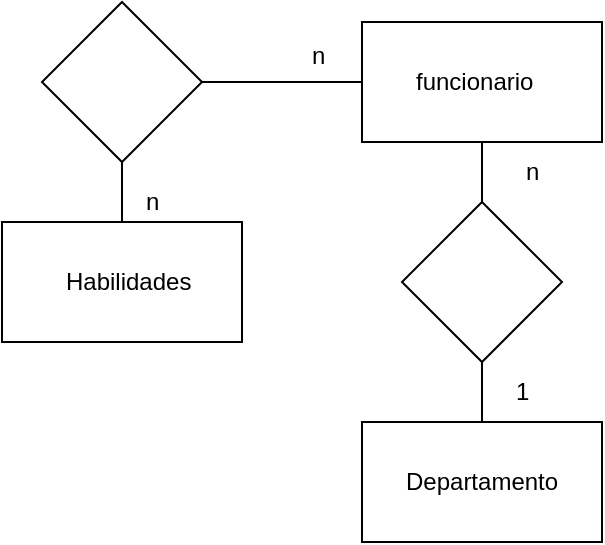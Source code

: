 <mxfile version="10.9.5" type="device"><diagram id="TfVxgCH1EW3h5T7Kf536" name="modelo conceitual"><mxGraphModel dx="1166" dy="628" grid="1" gridSize="10" guides="1" tooltips="1" connect="1" arrows="1" fold="1" page="1" pageScale="1" pageWidth="827" pageHeight="1169" math="0" shadow="0"><root><mxCell id="0"/><mxCell id="1" parent="0"/><mxCell id="eTnpmOj_eT5NvlI9ZSe9-1" value="&lt;span style=&quot;font-family: &amp;#34;helvetica&amp;#34; , &amp;#34;arial&amp;#34; , sans-serif ; font-size: 0px&quot;&gt;ff&lt;/span&gt;" style="rounded=0;whiteSpace=wrap;html=1;" parent="1" vertex="1"><mxGeometry x="230" y="210" width="120" height="60" as="geometry"/></mxCell><mxCell id="eTnpmOj_eT5NvlI9ZSe9-2" value="" style="endArrow=none;html=1;entryX=0.5;entryY=0;entryDx=0;entryDy=0;exitX=0.5;exitY=1;exitDx=0;exitDy=0;" parent="1" source="eTnpmOj_eT5NvlI9ZSe9-1" target="eTnpmOj_eT5NvlI9ZSe9-4" edge="1"><mxGeometry width="50" height="50" relative="1" as="geometry"><mxPoint x="260" y="350" as="sourcePoint"/><mxPoint x="290" y="320" as="targetPoint"/></mxGeometry></mxCell><mxCell id="eTnpmOj_eT5NvlI9ZSe9-4" value="" style="rhombus;whiteSpace=wrap;html=1;" parent="1" vertex="1"><mxGeometry x="250" y="300" width="80" height="80" as="geometry"/></mxCell><mxCell id="eTnpmOj_eT5NvlI9ZSe9-5" value="" style="endArrow=none;html=1;entryX=0.5;entryY=0;entryDx=0;entryDy=0;exitX=0.5;exitY=1;exitDx=0;exitDy=0;" parent="1" target="eTnpmOj_eT5NvlI9ZSe9-7" edge="1"><mxGeometry width="50" height="50" relative="1" as="geometry"><mxPoint x="290" y="380" as="sourcePoint"/><mxPoint x="290" y="410" as="targetPoint"/></mxGeometry></mxCell><mxCell id="eTnpmOj_eT5NvlI9ZSe9-7" value="&lt;span style=&quot;font-family: &amp;#34;helvetica&amp;#34; , &amp;#34;arial&amp;#34; , sans-serif ; font-size: 0px&quot;&gt;de&lt;/span&gt;" style="rounded=0;whiteSpace=wrap;html=1;" parent="1" vertex="1"><mxGeometry x="230" y="410" width="120" height="60" as="geometry"/></mxCell><mxCell id="eTnpmOj_eT5NvlI9ZSe9-8" value="" style="endArrow=none;html=1;exitX=0;exitY=0.5;exitDx=0;exitDy=0;entryX=1;entryY=0.5;entryDx=0;entryDy=0;" parent="1" source="eTnpmOj_eT5NvlI9ZSe9-1" target="eTnpmOj_eT5NvlI9ZSe9-9" edge="1"><mxGeometry width="50" height="50" relative="1" as="geometry"><mxPoint x="130" y="210" as="sourcePoint"/><mxPoint x="180" y="270" as="targetPoint"/></mxGeometry></mxCell><mxCell id="eTnpmOj_eT5NvlI9ZSe9-9" value="" style="rhombus;whiteSpace=wrap;html=1;" parent="1" vertex="1"><mxGeometry x="70" y="200" width="80" height="80" as="geometry"/></mxCell><mxCell id="eTnpmOj_eT5NvlI9ZSe9-10" value="" style="endArrow=none;html=1;entryX=0.5;entryY=0;entryDx=0;entryDy=0;exitX=0.5;exitY=1;exitDx=0;exitDy=0;" parent="1" target="eTnpmOj_eT5NvlI9ZSe9-11" edge="1"><mxGeometry width="50" height="50" relative="1" as="geometry"><mxPoint x="110" y="280" as="sourcePoint"/><mxPoint x="110" y="310" as="targetPoint"/></mxGeometry></mxCell><mxCell id="eTnpmOj_eT5NvlI9ZSe9-11" value="&lt;font face=&quot;helvetica, arial, sans-serif&quot;&gt;&lt;span style=&quot;font-size: 0px&quot;&gt;hab&lt;/span&gt;&lt;/font&gt;" style="rounded=0;whiteSpace=wrap;html=1;" parent="1" vertex="1"><mxGeometry x="50" y="310" width="120" height="60" as="geometry"/></mxCell><mxCell id="eTnpmOj_eT5NvlI9ZSe9-13" value="Habilidades&lt;br&gt;" style="text;html=1;resizable=0;points=[];autosize=1;align=left;verticalAlign=top;spacingTop=-4;" parent="1" vertex="1"><mxGeometry x="80" y="330" width="80" height="20" as="geometry"/></mxCell><mxCell id="eTnpmOj_eT5NvlI9ZSe9-18" value="funcionario" style="text;html=1;resizable=0;points=[];autosize=1;align=left;verticalAlign=top;spacingTop=-4;" parent="1" vertex="1"><mxGeometry x="255" y="230" width="70" height="20" as="geometry"/></mxCell><mxCell id="eTnpmOj_eT5NvlI9ZSe9-19" value="Departamento" style="text;html=1;resizable=0;points=[];autosize=1;align=left;verticalAlign=top;spacingTop=-4;" parent="1" vertex="1"><mxGeometry x="250" y="430" width="90" height="20" as="geometry"/></mxCell><mxCell id="eTnpmOj_eT5NvlI9ZSe9-20" value="1" style="text;html=1;resizable=0;points=[];autosize=1;align=left;verticalAlign=top;spacingTop=-4;" parent="1" vertex="1"><mxGeometry x="305" y="385" width="20" height="20" as="geometry"/></mxCell><mxCell id="eTnpmOj_eT5NvlI9ZSe9-21" value="n" style="text;html=1;resizable=0;points=[];autosize=1;align=left;verticalAlign=top;spacingTop=-4;" parent="1" vertex="1"><mxGeometry x="310" y="275" width="20" height="20" as="geometry"/></mxCell><mxCell id="eTnpmOj_eT5NvlI9ZSe9-22" value="n" style="text;html=1;resizable=0;points=[];autosize=1;align=left;verticalAlign=top;spacingTop=-4;" parent="1" vertex="1"><mxGeometry x="203" y="217" width="20" height="20" as="geometry"/></mxCell><mxCell id="eTnpmOj_eT5NvlI9ZSe9-23" value="n" style="text;html=1;resizable=0;points=[];autosize=1;align=left;verticalAlign=top;spacingTop=-4;" parent="1" vertex="1"><mxGeometry x="120" y="290" width="20" height="20" as="geometry"/></mxCell></root></mxGraphModel></diagram><diagram id="--8tfGst2edlHJyuHSDd" name="modelo logico"><mxGraphModel dx="1166" dy="628" grid="1" gridSize="10" guides="1" tooltips="1" connect="1" arrows="1" fold="1" page="1" pageScale="1" pageWidth="827" pageHeight="1169" math="0" shadow="0"><root><mxCell id="XhdXtbX9trp2dY4aMK7X-0"/><mxCell id="XhdXtbX9trp2dY4aMK7X-1" parent="XhdXtbX9trp2dY4aMK7X-0"/><mxCell id="XhdXtbX9trp2dY4aMK7X-2" value="departamento" style="swimlane;fontStyle=0;childLayout=stackLayout;horizontal=1;startSize=26;fillColor=#e0e0e0;horizontalStack=0;resizeParent=1;resizeParentMax=0;resizeLast=0;collapsible=1;marginBottom=0;swimlaneFillColor=#ffffff;align=center;fontSize=14;" parent="XhdXtbX9trp2dY4aMK7X-1" vertex="1"><mxGeometry x="320" y="204" width="160" height="84" as="geometry"/></mxCell><mxCell id="XhdXtbX9trp2dY4aMK7X-3" value="id (int)" style="shape=partialRectangle;top=0;left=0;right=0;bottom=1;align=left;verticalAlign=middle;fillColor=none;spacingLeft=34;spacingRight=4;overflow=hidden;rotatable=0;points=[[0,0.5],[1,0.5]];portConstraint=eastwest;dropTarget=0;fontStyle=5;fontSize=12;" parent="XhdXtbX9trp2dY4aMK7X-2" vertex="1"><mxGeometry y="26" width="160" height="30" as="geometry"/></mxCell><mxCell id="XhdXtbX9trp2dY4aMK7X-4" value="PK" style="shape=partialRectangle;top=0;left=0;bottom=0;fillColor=none;align=left;verticalAlign=middle;spacingLeft=4;spacingRight=4;overflow=hidden;rotatable=0;points=[];portConstraint=eastwest;part=1;fontSize=12;" parent="XhdXtbX9trp2dY4aMK7X-3" vertex="1" connectable="0"><mxGeometry width="30" height="30" as="geometry"/></mxCell><mxCell id="XhdXtbX9trp2dY4aMK7X-5" value="nome (string)" style="shape=partialRectangle;top=0;left=0;right=0;bottom=0;align=left;verticalAlign=top;fillColor=none;spacingLeft=34;spacingRight=4;overflow=hidden;rotatable=0;points=[[0,0.5],[1,0.5]];portConstraint=eastwest;dropTarget=0;fontSize=12;" parent="XhdXtbX9trp2dY4aMK7X-2" vertex="1"><mxGeometry y="56" width="160" height="26" as="geometry"/></mxCell><mxCell id="XhdXtbX9trp2dY4aMK7X-6" value="" style="shape=partialRectangle;top=0;left=0;bottom=0;fillColor=none;align=left;verticalAlign=top;spacingLeft=4;spacingRight=4;overflow=hidden;rotatable=0;points=[];portConstraint=eastwest;part=1;fontSize=12;" parent="XhdXtbX9trp2dY4aMK7X-5" vertex="1" connectable="0"><mxGeometry width="30" height="26" as="geometry"/></mxCell><mxCell id="XhdXtbX9trp2dY4aMK7X-11" value="" style="shape=partialRectangle;top=0;left=0;right=0;bottom=0;align=left;verticalAlign=top;fillColor=none;spacingLeft=34;spacingRight=4;overflow=hidden;rotatable=0;points=[[0,0.5],[1,0.5]];portConstraint=eastwest;dropTarget=0;fontSize=12;" parent="XhdXtbX9trp2dY4aMK7X-2" vertex="1"><mxGeometry y="82" width="160" height="2" as="geometry"/></mxCell><mxCell id="XhdXtbX9trp2dY4aMK7X-12" value="" style="shape=partialRectangle;top=0;left=0;bottom=0;fillColor=none;align=left;verticalAlign=top;spacingLeft=4;spacingRight=4;overflow=hidden;rotatable=0;points=[];portConstraint=eastwest;part=1;fontSize=12;" parent="XhdXtbX9trp2dY4aMK7X-11" vertex="1" connectable="0"><mxGeometry width="30" height="2" as="geometry"/></mxCell><mxCell id="XhdXtbX9trp2dY4aMK7X-13" value="habilidade" style="swimlane;fontStyle=0;childLayout=stackLayout;horizontal=1;startSize=26;fillColor=#e0e0e0;horizontalStack=0;resizeParent=1;resizeParentMax=0;resizeLast=0;collapsible=1;marginBottom=0;swimlaneFillColor=#ffffff;align=center;fontSize=14;" parent="XhdXtbX9trp2dY4aMK7X-1" vertex="1"><mxGeometry x="560" y="159" width="160" height="116" as="geometry"/></mxCell><mxCell id="XhdXtbX9trp2dY4aMK7X-14" value="id (int)" style="shape=partialRectangle;top=0;left=0;right=0;bottom=1;align=left;verticalAlign=middle;fillColor=none;spacingLeft=34;spacingRight=4;overflow=hidden;rotatable=0;points=[[0,0.5],[1,0.5]];portConstraint=eastwest;dropTarget=0;fontStyle=5;fontSize=12;" parent="XhdXtbX9trp2dY4aMK7X-13" vertex="1"><mxGeometry y="26" width="160" height="30" as="geometry"/></mxCell><mxCell id="XhdXtbX9trp2dY4aMK7X-15" value="PK" style="shape=partialRectangle;top=0;left=0;bottom=0;fillColor=none;align=left;verticalAlign=middle;spacingLeft=4;spacingRight=4;overflow=hidden;rotatable=0;points=[];portConstraint=eastwest;part=1;fontSize=12;" parent="XhdXtbX9trp2dY4aMK7X-14" vertex="1" connectable="0"><mxGeometry width="30" height="30" as="geometry"/></mxCell><mxCell id="XhdXtbX9trp2dY4aMK7X-16" value="habilidade (string)" style="shape=partialRectangle;top=0;left=0;right=0;bottom=0;align=left;verticalAlign=top;fillColor=none;spacingLeft=34;spacingRight=4;overflow=hidden;rotatable=0;points=[[0,0.5],[1,0.5]];portConstraint=eastwest;dropTarget=0;fontSize=12;" parent="XhdXtbX9trp2dY4aMK7X-13" vertex="1"><mxGeometry y="56" width="160" height="26" as="geometry"/></mxCell><mxCell id="XhdXtbX9trp2dY4aMK7X-17" value="" style="shape=partialRectangle;top=0;left=0;bottom=0;fillColor=none;align=left;verticalAlign=top;spacingLeft=4;spacingRight=4;overflow=hidden;rotatable=0;points=[];portConstraint=eastwest;part=1;fontSize=12;" parent="XhdXtbX9trp2dY4aMK7X-16" vertex="1" connectable="0"><mxGeometry width="30" height="26" as="geometry"/></mxCell><mxCell id="XhdXtbX9trp2dY4aMK7X-18" value="descrição(string)" style="shape=partialRectangle;top=0;left=0;right=0;bottom=0;align=left;verticalAlign=top;fillColor=none;spacingLeft=34;spacingRight=4;overflow=hidden;rotatable=0;points=[[0,0.5],[1,0.5]];portConstraint=eastwest;dropTarget=0;fontSize=12;" parent="XhdXtbX9trp2dY4aMK7X-13" vertex="1"><mxGeometry y="82" width="160" height="26" as="geometry"/></mxCell><mxCell id="XhdXtbX9trp2dY4aMK7X-19" value="" style="shape=partialRectangle;top=0;left=0;bottom=0;fillColor=none;align=left;verticalAlign=top;spacingLeft=4;spacingRight=4;overflow=hidden;rotatable=0;points=[];portConstraint=eastwest;part=1;fontSize=12;" parent="XhdXtbX9trp2dY4aMK7X-18" vertex="1" connectable="0"><mxGeometry width="30" height="26" as="geometry"/></mxCell><mxCell id="XhdXtbX9trp2dY4aMK7X-22" value="" style="shape=partialRectangle;top=0;left=0;right=0;bottom=0;align=left;verticalAlign=top;fillColor=none;spacingLeft=34;spacingRight=4;overflow=hidden;rotatable=0;points=[[0,0.5],[1,0.5]];portConstraint=eastwest;dropTarget=0;fontSize=12;" parent="XhdXtbX9trp2dY4aMK7X-13" vertex="1"><mxGeometry y="108" width="160" height="8" as="geometry"/></mxCell><mxCell id="XhdXtbX9trp2dY4aMK7X-23" value="" style="shape=partialRectangle;top=0;left=0;bottom=0;fillColor=none;align=left;verticalAlign=top;spacingLeft=4;spacingRight=4;overflow=hidden;rotatable=0;points=[];portConstraint=eastwest;part=1;fontSize=12;" parent="XhdXtbX9trp2dY4aMK7X-22" vertex="1" connectable="0"><mxGeometry width="30" height="8" as="geometry"/></mxCell><mxCell id="XhdXtbX9trp2dY4aMK7X-24" value="funcionario" style="swimlane;fontStyle=0;childLayout=stackLayout;horizontal=1;startSize=26;fillColor=#e0e0e0;horizontalStack=0;resizeParent=1;resizeParentMax=0;resizeLast=0;collapsible=1;marginBottom=0;swimlaneFillColor=#ffffff;align=center;fontSize=14;" parent="XhdXtbX9trp2dY4aMK7X-1" vertex="1"><mxGeometry x="85" y="352" width="160" height="140" as="geometry"/></mxCell><mxCell id="XhdXtbX9trp2dY4aMK7X-25" value="id (int)" style="shape=partialRectangle;top=0;left=0;right=0;bottom=1;align=left;verticalAlign=middle;fillColor=none;spacingLeft=34;spacingRight=4;overflow=hidden;rotatable=0;points=[[0,0.5],[1,0.5]];portConstraint=eastwest;dropTarget=0;fontStyle=5;fontSize=12;" parent="XhdXtbX9trp2dY4aMK7X-24" vertex="1"><mxGeometry y="26" width="160" height="30" as="geometry"/></mxCell><mxCell id="XhdXtbX9trp2dY4aMK7X-26" value="PK" style="shape=partialRectangle;top=0;left=0;bottom=0;fillColor=none;align=left;verticalAlign=middle;spacingLeft=4;spacingRight=4;overflow=hidden;rotatable=0;points=[];portConstraint=eastwest;part=1;fontSize=12;" parent="XhdXtbX9trp2dY4aMK7X-25" vertex="1" connectable="0"><mxGeometry width="30" height="30" as="geometry"/></mxCell><mxCell id="XhdXtbX9trp2dY4aMK7X-27" value="nome(string)" style="shape=partialRectangle;top=0;left=0;right=0;bottom=0;align=left;verticalAlign=top;fillColor=none;spacingLeft=34;spacingRight=4;overflow=hidden;rotatable=0;points=[[0,0.5],[1,0.5]];portConstraint=eastwest;dropTarget=0;fontSize=12;" parent="XhdXtbX9trp2dY4aMK7X-24" vertex="1"><mxGeometry y="56" width="160" height="26" as="geometry"/></mxCell><mxCell id="XhdXtbX9trp2dY4aMK7X-28" value="" style="shape=partialRectangle;top=0;left=0;bottom=0;fillColor=none;align=left;verticalAlign=top;spacingLeft=4;spacingRight=4;overflow=hidden;rotatable=0;points=[];portConstraint=eastwest;part=1;fontSize=12;" parent="XhdXtbX9trp2dY4aMK7X-27" vertex="1" connectable="0"><mxGeometry width="30" height="26" as="geometry"/></mxCell><mxCell id="XhdXtbX9trp2dY4aMK7X-29" value="função(string)" style="shape=partialRectangle;top=0;left=0;right=0;bottom=0;align=left;verticalAlign=top;fillColor=none;spacingLeft=34;spacingRight=4;overflow=hidden;rotatable=0;points=[[0,0.5],[1,0.5]];portConstraint=eastwest;dropTarget=0;fontSize=12;" parent="XhdXtbX9trp2dY4aMK7X-24" vertex="1"><mxGeometry y="82" width="160" height="26" as="geometry"/></mxCell><mxCell id="XhdXtbX9trp2dY4aMK7X-30" value="" style="shape=partialRectangle;top=0;left=0;bottom=0;fillColor=none;align=left;verticalAlign=top;spacingLeft=4;spacingRight=4;overflow=hidden;rotatable=0;points=[];portConstraint=eastwest;part=1;fontSize=12;" parent="XhdXtbX9trp2dY4aMK7X-29" vertex="1" connectable="0"><mxGeometry width="30" height="26" as="geometry"/></mxCell><mxCell id="XhdXtbX9trp2dY4aMK7X-31" value="id departamento(int)" style="shape=partialRectangle;top=0;left=0;right=0;bottom=0;align=left;verticalAlign=top;fillColor=none;spacingLeft=34;spacingRight=4;overflow=hidden;rotatable=0;points=[[0,0.5],[1,0.5]];portConstraint=eastwest;dropTarget=0;fontSize=12;" parent="XhdXtbX9trp2dY4aMK7X-24" vertex="1"><mxGeometry y="108" width="160" height="32" as="geometry"/></mxCell><mxCell id="XhdXtbX9trp2dY4aMK7X-32" value="fk" style="shape=partialRectangle;top=0;left=0;bottom=0;fillColor=none;align=left;verticalAlign=top;spacingLeft=4;spacingRight=4;overflow=hidden;rotatable=0;points=[];portConstraint=eastwest;part=1;fontSize=12;" parent="XhdXtbX9trp2dY4aMK7X-31" vertex="1" connectable="0"><mxGeometry width="30" height="32" as="geometry"/></mxCell><mxCell id="XhdXtbX9trp2dY4aMK7X-33" value="função" style="swimlane;fontStyle=0;childLayout=stackLayout;horizontal=1;startSize=26;fillColor=#e0e0e0;horizontalStack=0;resizeParent=1;resizeParentMax=0;resizeLast=0;collapsible=1;marginBottom=0;swimlaneFillColor=#ffffff;align=center;fontSize=14;" parent="XhdXtbX9trp2dY4aMK7X-1" vertex="1"><mxGeometry x="70" y="185" width="160" height="84" as="geometry"/></mxCell><mxCell id="XhdXtbX9trp2dY4aMK7X-34" value="id (int)" style="shape=partialRectangle;top=0;left=0;right=0;bottom=1;align=left;verticalAlign=middle;fillColor=none;spacingLeft=34;spacingRight=4;overflow=hidden;rotatable=0;points=[[0,0.5],[1,0.5]];portConstraint=eastwest;dropTarget=0;fontStyle=5;fontSize=12;" parent="XhdXtbX9trp2dY4aMK7X-33" vertex="1"><mxGeometry y="26" width="160" height="30" as="geometry"/></mxCell><mxCell id="XhdXtbX9trp2dY4aMK7X-35" value="PK" style="shape=partialRectangle;top=0;left=0;bottom=0;fillColor=none;align=left;verticalAlign=middle;spacingLeft=4;spacingRight=4;overflow=hidden;rotatable=0;points=[];portConstraint=eastwest;part=1;fontSize=12;" parent="XhdXtbX9trp2dY4aMK7X-34" vertex="1" connectable="0"><mxGeometry width="30" height="30" as="geometry"/></mxCell><mxCell id="XhdXtbX9trp2dY4aMK7X-36" value="nome (string)" style="shape=partialRectangle;top=0;left=0;right=0;bottom=0;align=left;verticalAlign=top;fillColor=none;spacingLeft=34;spacingRight=4;overflow=hidden;rotatable=0;points=[[0,0.5],[1,0.5]];portConstraint=eastwest;dropTarget=0;fontSize=12;" parent="XhdXtbX9trp2dY4aMK7X-33" vertex="1"><mxGeometry y="56" width="160" height="26" as="geometry"/></mxCell><mxCell id="XhdXtbX9trp2dY4aMK7X-37" value="" style="shape=partialRectangle;top=0;left=0;bottom=0;fillColor=none;align=left;verticalAlign=top;spacingLeft=4;spacingRight=4;overflow=hidden;rotatable=0;points=[];portConstraint=eastwest;part=1;fontSize=12;" parent="XhdXtbX9trp2dY4aMK7X-36" vertex="1" connectable="0"><mxGeometry width="30" height="26" as="geometry"/></mxCell><mxCell id="XhdXtbX9trp2dY4aMK7X-40" value="" style="shape=partialRectangle;top=0;left=0;right=0;bottom=0;align=left;verticalAlign=top;fillColor=none;spacingLeft=34;spacingRight=4;overflow=hidden;rotatable=0;points=[[0,0.5],[1,0.5]];portConstraint=eastwest;dropTarget=0;fontSize=12;" parent="XhdXtbX9trp2dY4aMK7X-33" vertex="1"><mxGeometry y="82" width="160" height="2" as="geometry"/></mxCell><mxCell id="XhdXtbX9trp2dY4aMK7X-41" value="" style="shape=partialRectangle;top=0;left=0;bottom=0;fillColor=none;align=left;verticalAlign=top;spacingLeft=4;spacingRight=4;overflow=hidden;rotatable=0;points=[];portConstraint=eastwest;part=1;fontSize=12;" parent="XhdXtbX9trp2dY4aMK7X-40" vertex="1" connectable="0"><mxGeometry width="30" height="2" as="geometry"/></mxCell><mxCell id="Nh5uUWUvbmiL8pOCvtBm-0" value="funcionario/habilidade" style="swimlane;fontStyle=0;childLayout=stackLayout;horizontal=1;startSize=26;fillColor=#e0e0e0;horizontalStack=0;resizeParent=1;resizeParentMax=0;resizeLast=0;collapsible=1;marginBottom=0;swimlaneFillColor=#ffffff;align=center;fontSize=14;" parent="XhdXtbX9trp2dY4aMK7X-1" vertex="1"><mxGeometry x="580" y="352" width="160" height="118" as="geometry"/></mxCell><mxCell id="Nh5uUWUvbmiL8pOCvtBm-1" value="id funcionario (int)" style="shape=partialRectangle;top=0;left=0;right=0;bottom=1;align=left;verticalAlign=middle;fillColor=none;spacingLeft=34;spacingRight=4;overflow=hidden;rotatable=0;points=[[0,0.5],[1,0.5]];portConstraint=eastwest;dropTarget=0;fontStyle=5;fontSize=12;" parent="Nh5uUWUvbmiL8pOCvtBm-0" vertex="1"><mxGeometry y="26" width="160" height="30" as="geometry"/></mxCell><mxCell id="Nh5uUWUvbmiL8pOCvtBm-2" value="fk" style="shape=partialRectangle;top=0;left=0;bottom=0;fillColor=none;align=left;verticalAlign=middle;spacingLeft=4;spacingRight=4;overflow=hidden;rotatable=0;points=[];portConstraint=eastwest;part=1;fontSize=12;" parent="Nh5uUWUvbmiL8pOCvtBm-1" vertex="1" connectable="0"><mxGeometry width="30" height="30" as="geometry"/></mxCell><mxCell id="Nh5uUWUvbmiL8pOCvtBm-3" value="id habilidade(int)" style="shape=partialRectangle;top=0;left=0;right=0;bottom=0;align=left;verticalAlign=top;fillColor=none;spacingLeft=34;spacingRight=4;overflow=hidden;rotatable=0;points=[[0,0.5],[1,0.5]];portConstraint=eastwest;dropTarget=0;fontSize=12;" parent="Nh5uUWUvbmiL8pOCvtBm-0" vertex="1"><mxGeometry y="56" width="160" height="26" as="geometry"/></mxCell><mxCell id="Nh5uUWUvbmiL8pOCvtBm-4" value="fk" style="shape=partialRectangle;top=0;left=0;bottom=0;fillColor=none;align=left;verticalAlign=top;spacingLeft=4;spacingRight=4;overflow=hidden;rotatable=0;points=[];portConstraint=eastwest;part=1;fontSize=12;" parent="Nh5uUWUvbmiL8pOCvtBm-3" vertex="1" connectable="0"><mxGeometry width="30" height="26" as="geometry"/></mxCell><mxCell id="Nh5uUWUvbmiL8pOCvtBm-5" value="" style="shape=partialRectangle;top=0;left=0;right=0;bottom=0;align=left;verticalAlign=top;fillColor=none;spacingLeft=34;spacingRight=4;overflow=hidden;rotatable=0;points=[[0,0.5],[1,0.5]];portConstraint=eastwest;dropTarget=0;fontSize=12;" parent="Nh5uUWUvbmiL8pOCvtBm-0" vertex="1"><mxGeometry y="82" width="160" height="26" as="geometry"/></mxCell><mxCell id="Nh5uUWUvbmiL8pOCvtBm-6" value="" style="shape=partialRectangle;top=0;left=0;bottom=0;fillColor=none;align=left;verticalAlign=top;spacingLeft=4;spacingRight=4;overflow=hidden;rotatable=0;points=[];portConstraint=eastwest;part=1;fontSize=12;" parent="Nh5uUWUvbmiL8pOCvtBm-5" vertex="1" connectable="0"><mxGeometry width="30" height="26" as="geometry"/></mxCell><mxCell id="Nh5uUWUvbmiL8pOCvtBm-7" value="" style="shape=partialRectangle;top=0;left=0;right=0;bottom=0;align=left;verticalAlign=top;fillColor=none;spacingLeft=34;spacingRight=4;overflow=hidden;rotatable=0;points=[[0,0.5],[1,0.5]];portConstraint=eastwest;dropTarget=0;fontSize=12;" parent="Nh5uUWUvbmiL8pOCvtBm-0" vertex="1"><mxGeometry y="108" width="160" height="10" as="geometry"/></mxCell><mxCell id="Nh5uUWUvbmiL8pOCvtBm-8" value="" style="shape=partialRectangle;top=0;left=0;bottom=0;fillColor=none;align=left;verticalAlign=top;spacingLeft=4;spacingRight=4;overflow=hidden;rotatable=0;points=[];portConstraint=eastwest;part=1;fontSize=12;" parent="Nh5uUWUvbmiL8pOCvtBm-7" vertex="1" connectable="0"><mxGeometry width="30" height="10" as="geometry"/></mxCell><mxCell id="k7ALJMjj6fV5Fe-PftZ8-0" value="" style="edgeStyle=entityRelationEdgeStyle;fontSize=12;html=1;endArrow=ERzeroToMany;endFill=1;" edge="1" parent="XhdXtbX9trp2dY4aMK7X-1" source="XhdXtbX9trp2dY4aMK7X-31" target="XhdXtbX9trp2dY4aMK7X-3"><mxGeometry width="100" height="100" relative="1" as="geometry"><mxPoint x="350" y="550" as="sourcePoint"/><mxPoint x="450" y="450" as="targetPoint"/></mxGeometry></mxCell></root></mxGraphModel></diagram></mxfile>